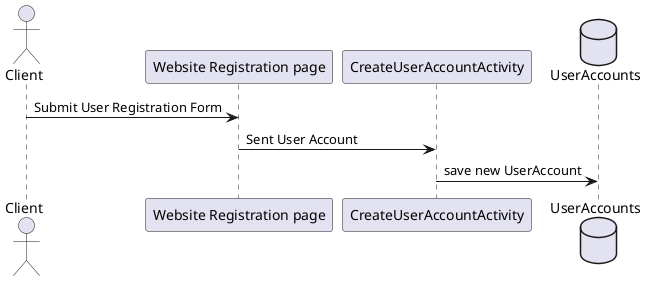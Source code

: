 @startuml
'https://plantuml.com/sequence-diagram


actor Client as c
participant "Website Registration page" as wrp
participant CreateUserAccountActivity as cua
database UserAccounts

c -> wrp: Submit User Registration Form
wrp -> cua: Sent User Account
cua -> UserAccounts: save new UserAccount
@enduml